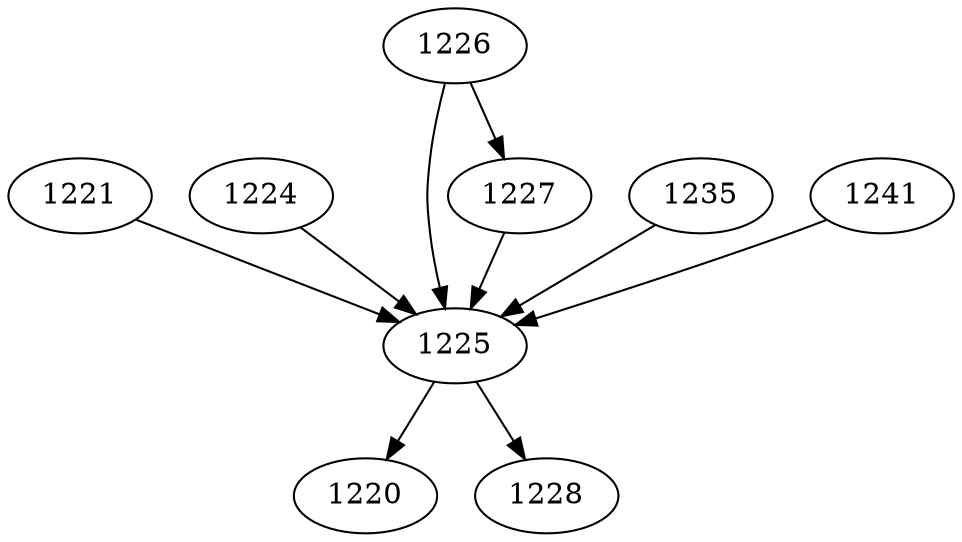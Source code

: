 strict digraph  {
1220;
1221;
1224;
1225;
1226;
1227;
1228;
1235;
1241;
1221 -> 1225;
1224 -> 1225;
1225 -> 1220;
1225 -> 1228;
1226 -> 1225;
1226 -> 1227;
1227 -> 1225;
1235 -> 1225;
1241 -> 1225;
}
